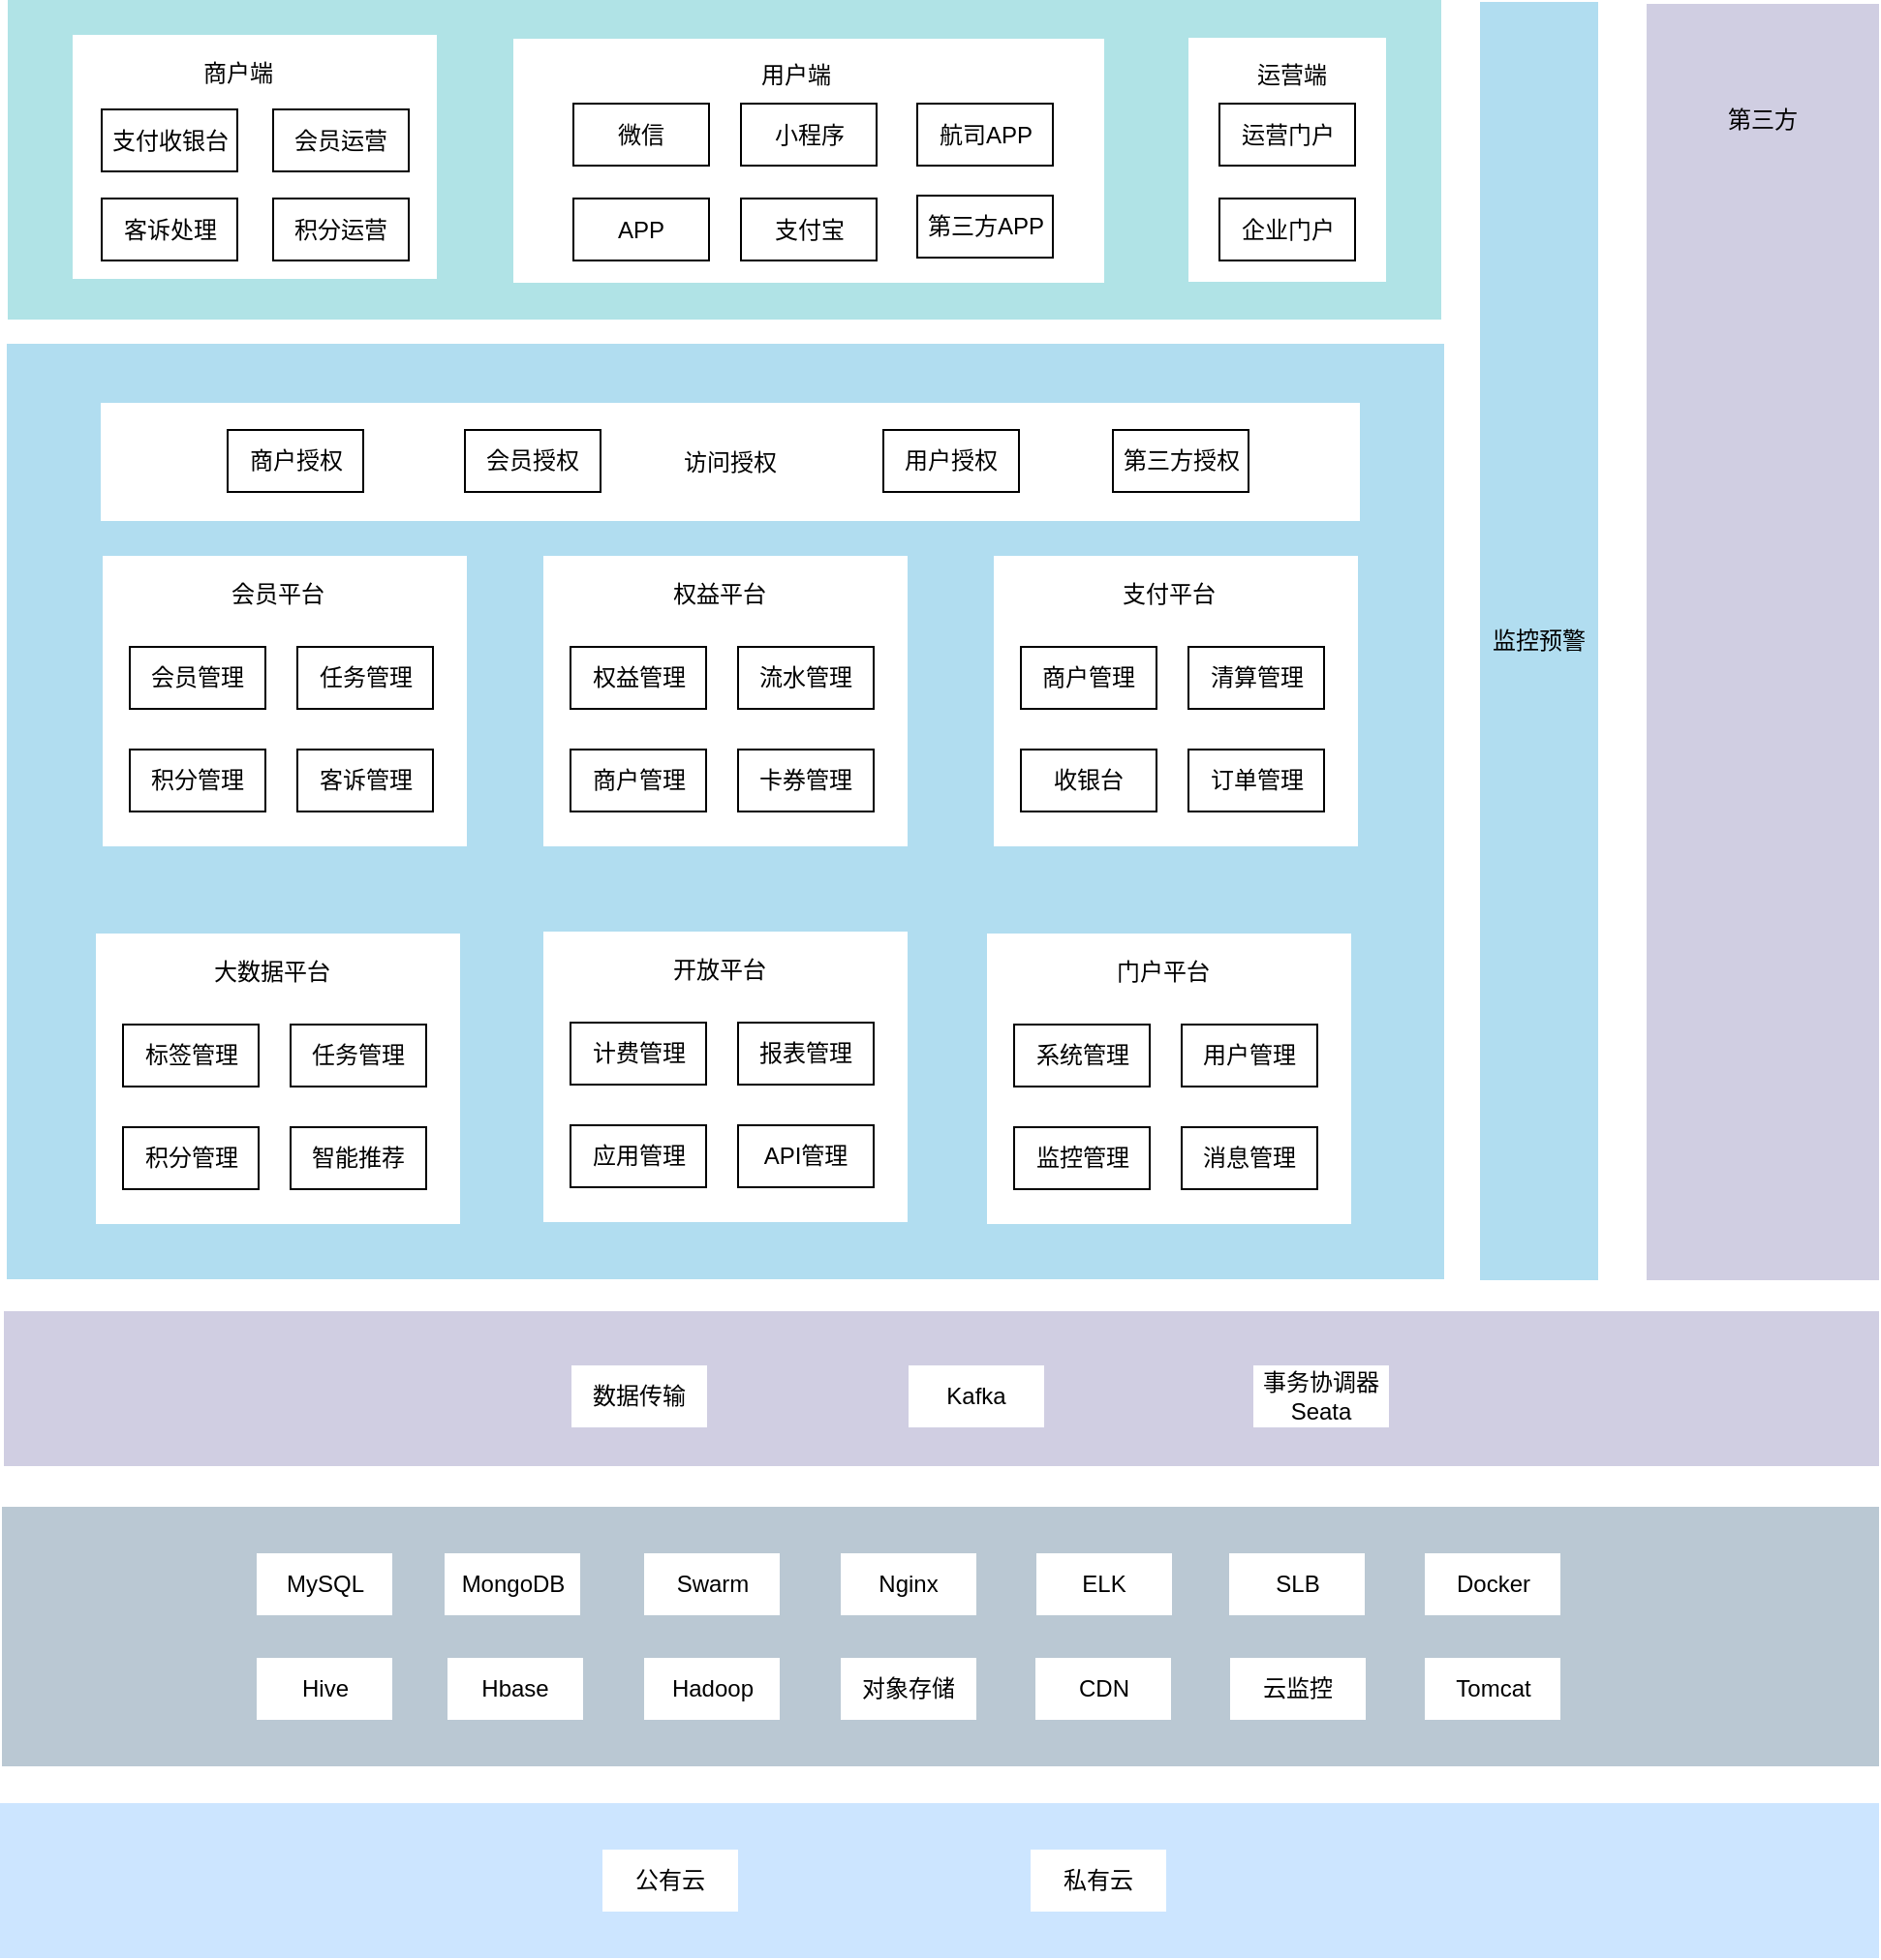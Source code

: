 <mxfile pages="1" version="11.2.4" type="github"><diagram id="NzfkLRakBl-aWR2sNUwm" name="Page-1"><mxGraphModel dx="2050" dy="1080" grid="0" gridSize="10" guides="1" tooltips="1" connect="1" arrows="1" fold="1" page="0" pageScale="1" pageWidth="827" pageHeight="1169" math="0" shadow="0"><root><mxCell id="0"/><mxCell id="1" parent="0"/><mxCell id="3Fnt4mqlotOoZ6IfhGsN-130" value="" style="rounded=0;whiteSpace=wrap;html=1;strokeColor=none;fillColor=#b0e3e6;" vertex="1" parent="1"><mxGeometry x="-155" y="30" width="740" height="165" as="geometry"/></mxCell><mxCell id="3Fnt4mqlotOoZ6IfhGsN-113" value="" style="rounded=0;whiteSpace=wrap;html=1;strokeColor=none;fillColor=#b1ddf0;" vertex="1" parent="1"><mxGeometry x="-155.5" y="207.5" width="742" height="483" as="geometry"/></mxCell><mxCell id="3Fnt4mqlotOoZ6IfhGsN-93" value="" style="rounded=0;whiteSpace=wrap;html=1;fillColor=#cce5ff;strokeColor=none;" vertex="1" parent="1"><mxGeometry x="-159" y="961" width="970" height="80" as="geometry"/></mxCell><mxCell id="3Fnt4mqlotOoZ6IfhGsN-49" value="" style="rounded=0;whiteSpace=wrap;html=1;strokeColor=none;" vertex="1" parent="1"><mxGeometry x="-106" y="317" width="188" height="150" as="geometry"/></mxCell><mxCell id="3Fnt4mqlotOoZ6IfhGsN-28" value="访问授权" style="rounded=0;whiteSpace=wrap;html=1;strokeColor=none;" vertex="1" parent="1"><mxGeometry x="-107" y="238" width="650" height="61" as="geometry"/></mxCell><mxCell id="3Fnt4mqlotOoZ6IfhGsN-18" value="" style="rounded=0;whiteSpace=wrap;html=1;strokeColor=none;" vertex="1" parent="1"><mxGeometry x="-121.5" y="48" width="188" height="126" as="geometry"/></mxCell><mxCell id="3Fnt4mqlotOoZ6IfhGsN-19" value="商户端" style="text;html=1;strokeColor=none;fillColor=none;align=center;verticalAlign=middle;whiteSpace=wrap;rounded=0;" vertex="1" parent="1"><mxGeometry x="-56.5" y="58" width="40" height="20" as="geometry"/></mxCell><mxCell id="3Fnt4mqlotOoZ6IfhGsN-20" value="" style="rounded=0;whiteSpace=wrap;html=1;strokeColor=none;" vertex="1" parent="1"><mxGeometry x="106" y="50" width="305" height="126" as="geometry"/></mxCell><mxCell id="3Fnt4mqlotOoZ6IfhGsN-21" value="用户端" style="text;html=1;strokeColor=none;fillColor=none;align=center;verticalAlign=middle;whiteSpace=wrap;rounded=0;" vertex="1" parent="1"><mxGeometry x="232" y="59" width="40" height="20" as="geometry"/></mxCell><mxCell id="3Fnt4mqlotOoZ6IfhGsN-22" value="" style="rounded=0;whiteSpace=wrap;html=1;strokeColor=none;" vertex="1" parent="1"><mxGeometry x="454.5" y="49.5" width="102" height="126" as="geometry"/></mxCell><mxCell id="3Fnt4mqlotOoZ6IfhGsN-23" value="运营端" style="text;html=1;strokeColor=none;fillColor=none;align=center;verticalAlign=middle;whiteSpace=wrap;rounded=0;" vertex="1" parent="1"><mxGeometry x="487.5" y="59" width="40" height="20" as="geometry"/></mxCell><mxCell id="3Fnt4mqlotOoZ6IfhGsN-24" value="" style="rounded=0;whiteSpace=wrap;html=1;fillColor=#d0cee2;strokeColor=none;" vertex="1" parent="1"><mxGeometry x="691" y="32" width="120" height="659" as="geometry"/></mxCell><mxCell id="3Fnt4mqlotOoZ6IfhGsN-25" value="第三方" style="text;html=1;strokeColor=none;fillColor=none;align=center;verticalAlign=middle;whiteSpace=wrap;rounded=0;" vertex="1" parent="1"><mxGeometry x="731" y="82" width="40" height="20" as="geometry"/></mxCell><mxCell id="3Fnt4mqlotOoZ6IfhGsN-26" value="监控预警" style="rounded=0;whiteSpace=wrap;html=1;fillColor=#b1ddf0;strokeColor=none;" vertex="1" parent="1"><mxGeometry x="605" y="31" width="61" height="660" as="geometry"/></mxCell><mxCell id="3Fnt4mqlotOoZ6IfhGsN-29" value="" style="rounded=0;whiteSpace=wrap;html=1;fillColor=#bac8d3;strokeColor=none;" vertex="1" parent="1"><mxGeometry x="-158" y="808" width="969" height="134" as="geometry"/></mxCell><mxCell id="3Fnt4mqlotOoZ6IfhGsN-30" value="MySQL" style="rounded=0;whiteSpace=wrap;html=1;strokeColor=none;" vertex="1" parent="1"><mxGeometry x="-26.5" y="832" width="70" height="32" as="geometry"/></mxCell><mxCell id="3Fnt4mqlotOoZ6IfhGsN-31" value="MongoDB" style="rounded=0;whiteSpace=wrap;html=1;strokeColor=none;" vertex="1" parent="1"><mxGeometry x="70.5" y="832" width="70" height="32" as="geometry"/></mxCell><mxCell id="3Fnt4mqlotOoZ6IfhGsN-35" value="SLB" style="rounded=0;whiteSpace=wrap;html=1;strokeColor=none;" vertex="1" parent="1"><mxGeometry x="475.5" y="832" width="70" height="32" as="geometry"/></mxCell><mxCell id="3Fnt4mqlotOoZ6IfhGsN-36" value="Docker" style="rounded=0;whiteSpace=wrap;html=1;strokeColor=none;" vertex="1" parent="1"><mxGeometry x="576.5" y="832" width="70" height="32" as="geometry"/></mxCell><mxCell id="3Fnt4mqlotOoZ6IfhGsN-37" value="Swarm" style="rounded=0;whiteSpace=wrap;html=1;strokeColor=none;" vertex="1" parent="1"><mxGeometry x="173.5" y="832" width="70" height="32" as="geometry"/></mxCell><mxCell id="3Fnt4mqlotOoZ6IfhGsN-39" value="Hive" style="rounded=0;whiteSpace=wrap;html=1;strokeColor=none;" vertex="1" parent="1"><mxGeometry x="-26.5" y="886" width="70" height="32" as="geometry"/></mxCell><mxCell id="3Fnt4mqlotOoZ6IfhGsN-40" value="Hbase" style="rounded=0;whiteSpace=wrap;html=1;strokeColor=none;" vertex="1" parent="1"><mxGeometry x="72" y="886" width="70" height="32" as="geometry"/></mxCell><mxCell id="3Fnt4mqlotOoZ6IfhGsN-41" value="Hadoop" style="rounded=0;whiteSpace=wrap;html=1;strokeColor=none;" vertex="1" parent="1"><mxGeometry x="173.5" y="886" width="70" height="32" as="geometry"/></mxCell><mxCell id="3Fnt4mqlotOoZ6IfhGsN-42" value="对象存储" style="rounded=0;whiteSpace=wrap;html=1;strokeColor=none;" vertex="1" parent="1"><mxGeometry x="275" y="886" width="70" height="32" as="geometry"/></mxCell><mxCell id="3Fnt4mqlotOoZ6IfhGsN-43" value="CDN" style="rounded=0;whiteSpace=wrap;html=1;strokeColor=none;" vertex="1" parent="1"><mxGeometry x="375.5" y="886" width="70" height="32" as="geometry"/></mxCell><mxCell id="3Fnt4mqlotOoZ6IfhGsN-44" value="云监控" style="rounded=0;whiteSpace=wrap;html=1;strokeColor=none;" vertex="1" parent="1"><mxGeometry x="476" y="886" width="70" height="32" as="geometry"/></mxCell><mxCell id="3Fnt4mqlotOoZ6IfhGsN-45" value="Tomcat" style="rounded=0;whiteSpace=wrap;html=1;strokeColor=none;" vertex="1" parent="1"><mxGeometry x="576.5" y="886" width="70" height="32" as="geometry"/></mxCell><mxCell id="3Fnt4mqlotOoZ6IfhGsN-46" value="Nginx" style="rounded=0;whiteSpace=wrap;html=1;strokeColor=none;" vertex="1" parent="1"><mxGeometry x="275" y="832" width="70" height="32" as="geometry"/></mxCell><mxCell id="3Fnt4mqlotOoZ6IfhGsN-47" value="ELK" style="rounded=0;whiteSpace=wrap;html=1;strokeColor=none;" vertex="1" parent="1"><mxGeometry x="376" y="832" width="70" height="32" as="geometry"/></mxCell><mxCell id="3Fnt4mqlotOoZ6IfhGsN-50" value="会员平台" style="text;html=1;strokeColor=none;fillColor=none;align=center;verticalAlign=middle;whiteSpace=wrap;rounded=0;" vertex="1" parent="1"><mxGeometry x="-41" y="327" width="51" height="20" as="geometry"/></mxCell><mxCell id="3Fnt4mqlotOoZ6IfhGsN-52" value="会员管理" style="rounded=0;whiteSpace=wrap;html=1;strokeColor=#000000;" vertex="1" parent="1"><mxGeometry x="-92" y="364" width="70" height="32" as="geometry"/></mxCell><mxCell id="3Fnt4mqlotOoZ6IfhGsN-53" value="任务管理" style="rounded=0;whiteSpace=wrap;html=1;strokeColor=#000000;" vertex="1" parent="1"><mxGeometry x="-5.5" y="364" width="70" height="32" as="geometry"/></mxCell><mxCell id="3Fnt4mqlotOoZ6IfhGsN-54" value="" style="rounded=0;whiteSpace=wrap;html=1;strokeColor=none;" vertex="1" parent="1"><mxGeometry x="121.5" y="317" width="188" height="150" as="geometry"/></mxCell><mxCell id="3Fnt4mqlotOoZ6IfhGsN-55" value="权益平台" style="text;html=1;strokeColor=none;fillColor=none;align=center;verticalAlign=middle;whiteSpace=wrap;rounded=0;" vertex="1" parent="1"><mxGeometry x="186.5" y="327" width="51" height="20" as="geometry"/></mxCell><mxCell id="3Fnt4mqlotOoZ6IfhGsN-56" value="权益管理" style="rounded=0;whiteSpace=wrap;html=1;strokeColor=#000000;" vertex="1" parent="1"><mxGeometry x="135.5" y="364" width="70" height="32" as="geometry"/></mxCell><mxCell id="3Fnt4mqlotOoZ6IfhGsN-57" value="流水管理" style="rounded=0;whiteSpace=wrap;html=1;strokeColor=#000000;" vertex="1" parent="1"><mxGeometry x="222" y="364" width="70" height="32" as="geometry"/></mxCell><mxCell id="3Fnt4mqlotOoZ6IfhGsN-58" value="" style="rounded=0;whiteSpace=wrap;html=1;strokeColor=none;" vertex="1" parent="1"><mxGeometry x="354" y="317" width="188" height="150" as="geometry"/></mxCell><mxCell id="3Fnt4mqlotOoZ6IfhGsN-59" value="支付平台" style="text;html=1;strokeColor=none;fillColor=none;align=center;verticalAlign=middle;whiteSpace=wrap;rounded=0;" vertex="1" parent="1"><mxGeometry x="419" y="327" width="51" height="20" as="geometry"/></mxCell><mxCell id="3Fnt4mqlotOoZ6IfhGsN-60" value="商户管理" style="rounded=0;whiteSpace=wrap;html=1;strokeColor=#000000;" vertex="1" parent="1"><mxGeometry x="368" y="364" width="70" height="32" as="geometry"/></mxCell><mxCell id="3Fnt4mqlotOoZ6IfhGsN-61" value="清算管理" style="rounded=0;whiteSpace=wrap;html=1;strokeColor=#000000;" vertex="1" parent="1"><mxGeometry x="454.5" y="364" width="70" height="32" as="geometry"/></mxCell><mxCell id="3Fnt4mqlotOoZ6IfhGsN-62" value="收银台" style="rounded=0;whiteSpace=wrap;html=1;strokeColor=#000000;" vertex="1" parent="1"><mxGeometry x="368" y="417" width="70" height="32" as="geometry"/></mxCell><mxCell id="3Fnt4mqlotOoZ6IfhGsN-63" value="订单管理" style="rounded=0;whiteSpace=wrap;html=1;strokeColor=#000000;" vertex="1" parent="1"><mxGeometry x="454.5" y="417" width="70" height="32" as="geometry"/></mxCell><mxCell id="3Fnt4mqlotOoZ6IfhGsN-64" value="积分管理" style="rounded=0;whiteSpace=wrap;html=1;strokeColor=#000000;" vertex="1" parent="1"><mxGeometry x="-92" y="417" width="70" height="32" as="geometry"/></mxCell><mxCell id="3Fnt4mqlotOoZ6IfhGsN-65" value="客诉管理" style="rounded=0;whiteSpace=wrap;html=1;strokeColor=#000000;" vertex="1" parent="1"><mxGeometry x="-5.5" y="417" width="70" height="32" as="geometry"/></mxCell><mxCell id="3Fnt4mqlotOoZ6IfhGsN-66" value="" style="rounded=0;whiteSpace=wrap;html=1;strokeColor=none;" vertex="1" parent="1"><mxGeometry x="-109.5" y="512" width="188" height="150" as="geometry"/></mxCell><mxCell id="3Fnt4mqlotOoZ6IfhGsN-67" value="大数据平台" style="text;html=1;strokeColor=none;fillColor=none;align=center;verticalAlign=middle;whiteSpace=wrap;rounded=0;" vertex="1" parent="1"><mxGeometry x="-50.5" y="522" width="63" height="20" as="geometry"/></mxCell><mxCell id="3Fnt4mqlotOoZ6IfhGsN-68" value="标签管理" style="rounded=0;whiteSpace=wrap;html=1;strokeColor=#000000;" vertex="1" parent="1"><mxGeometry x="-95.5" y="559" width="70" height="32" as="geometry"/></mxCell><mxCell id="3Fnt4mqlotOoZ6IfhGsN-69" value="任务管理" style="rounded=0;whiteSpace=wrap;html=1;strokeColor=#000000;" vertex="1" parent="1"><mxGeometry x="-9" y="559" width="70" height="32" as="geometry"/></mxCell><mxCell id="3Fnt4mqlotOoZ6IfhGsN-70" value="积分管理" style="rounded=0;whiteSpace=wrap;html=1;strokeColor=#000000;" vertex="1" parent="1"><mxGeometry x="-95.5" y="612" width="70" height="32" as="geometry"/></mxCell><mxCell id="3Fnt4mqlotOoZ6IfhGsN-71" value="智能推荐" style="rounded=0;whiteSpace=wrap;html=1;strokeColor=#000000;" vertex="1" parent="1"><mxGeometry x="-9" y="612" width="70" height="32" as="geometry"/></mxCell><mxCell id="3Fnt4mqlotOoZ6IfhGsN-72" value="" style="rounded=0;whiteSpace=wrap;html=1;fillColor=#d0cee2;strokeColor=none;" vertex="1" parent="1"><mxGeometry x="-157" y="707" width="968" height="80" as="geometry"/></mxCell><mxCell id="3Fnt4mqlotOoZ6IfhGsN-76" value="数据传输" style="rounded=0;whiteSpace=wrap;html=1;strokeColor=none;" vertex="1" parent="1"><mxGeometry x="136" y="735" width="70" height="32" as="geometry"/></mxCell><mxCell id="3Fnt4mqlotOoZ6IfhGsN-77" value="Kafka" style="rounded=0;whiteSpace=wrap;html=1;strokeColor=none;" vertex="1" parent="1"><mxGeometry x="310" y="735" width="70" height="32" as="geometry"/></mxCell><mxCell id="3Fnt4mqlotOoZ6IfhGsN-91" value="事务协调器Seata" style="rounded=0;whiteSpace=wrap;html=1;strokeColor=none;" vertex="1" parent="1"><mxGeometry x="488" y="735" width="70" height="32" as="geometry"/></mxCell><mxCell id="3Fnt4mqlotOoZ6IfhGsN-92" value="公有云" style="rounded=0;whiteSpace=wrap;html=1;strokeColor=none;" vertex="1" parent="1"><mxGeometry x="152" y="985" width="70" height="32" as="geometry"/></mxCell><mxCell id="3Fnt4mqlotOoZ6IfhGsN-94" value="私有云" style="rounded=0;whiteSpace=wrap;html=1;strokeColor=none;" vertex="1" parent="1"><mxGeometry x="373" y="985" width="70" height="32" as="geometry"/></mxCell><mxCell id="3Fnt4mqlotOoZ6IfhGsN-95" value="" style="rounded=0;whiteSpace=wrap;html=1;strokeColor=none;" vertex="1" parent="1"><mxGeometry x="121.5" y="511" width="188" height="150" as="geometry"/></mxCell><mxCell id="3Fnt4mqlotOoZ6IfhGsN-96" value="开放平台" style="text;html=1;strokeColor=none;fillColor=none;align=center;verticalAlign=middle;whiteSpace=wrap;rounded=0;" vertex="1" parent="1"><mxGeometry x="186.5" y="521" width="51" height="20" as="geometry"/></mxCell><mxCell id="3Fnt4mqlotOoZ6IfhGsN-97" value="计费管理" style="rounded=0;whiteSpace=wrap;html=1;strokeColor=#000000;" vertex="1" parent="1"><mxGeometry x="135.5" y="558" width="70" height="32" as="geometry"/></mxCell><mxCell id="3Fnt4mqlotOoZ6IfhGsN-98" value="报表管理" style="rounded=0;whiteSpace=wrap;html=1;strokeColor=#000000;" vertex="1" parent="1"><mxGeometry x="222" y="558" width="70" height="32" as="geometry"/></mxCell><mxCell id="3Fnt4mqlotOoZ6IfhGsN-99" value="应用管理" style="rounded=0;whiteSpace=wrap;html=1;strokeColor=#000000;" vertex="1" parent="1"><mxGeometry x="135.5" y="611" width="70" height="32" as="geometry"/></mxCell><mxCell id="3Fnt4mqlotOoZ6IfhGsN-100" value="API管理" style="rounded=0;whiteSpace=wrap;html=1;strokeColor=#000000;" vertex="1" parent="1"><mxGeometry x="222" y="611" width="70" height="32" as="geometry"/></mxCell><mxCell id="3Fnt4mqlotOoZ6IfhGsN-101" value="" style="rounded=0;whiteSpace=wrap;html=1;strokeColor=none;" vertex="1" parent="1"><mxGeometry x="350.5" y="512" width="188" height="150" as="geometry"/></mxCell><mxCell id="3Fnt4mqlotOoZ6IfhGsN-102" value="门户平台" style="text;html=1;strokeColor=none;fillColor=none;align=center;verticalAlign=middle;whiteSpace=wrap;rounded=0;" vertex="1" parent="1"><mxGeometry x="415.5" y="522" width="51" height="20" as="geometry"/></mxCell><mxCell id="3Fnt4mqlotOoZ6IfhGsN-103" value="系统管理" style="rounded=0;whiteSpace=wrap;html=1;strokeColor=#000000;" vertex="1" parent="1"><mxGeometry x="364.5" y="559" width="70" height="32" as="geometry"/></mxCell><mxCell id="3Fnt4mqlotOoZ6IfhGsN-104" value="用户管理" style="rounded=0;whiteSpace=wrap;html=1;strokeColor=#000000;" vertex="1" parent="1"><mxGeometry x="451" y="559" width="70" height="32" as="geometry"/></mxCell><mxCell id="3Fnt4mqlotOoZ6IfhGsN-105" value="监控管理" style="rounded=0;whiteSpace=wrap;html=1;strokeColor=#000000;" vertex="1" parent="1"><mxGeometry x="364.5" y="612" width="70" height="32" as="geometry"/></mxCell><mxCell id="3Fnt4mqlotOoZ6IfhGsN-106" value="消息管理" style="rounded=0;whiteSpace=wrap;html=1;strokeColor=#000000;" vertex="1" parent="1"><mxGeometry x="451" y="612" width="70" height="32" as="geometry"/></mxCell><mxCell id="3Fnt4mqlotOoZ6IfhGsN-107" value="商户管理" style="rounded=0;whiteSpace=wrap;html=1;strokeColor=#000000;" vertex="1" parent="1"><mxGeometry x="135.5" y="417" width="70" height="32" as="geometry"/></mxCell><mxCell id="3Fnt4mqlotOoZ6IfhGsN-108" value="卡券管理" style="rounded=0;whiteSpace=wrap;html=1;strokeColor=#000000;" vertex="1" parent="1"><mxGeometry x="222" y="417" width="70" height="32" as="geometry"/></mxCell><mxCell id="3Fnt4mqlotOoZ6IfhGsN-109" value="会员授权" style="rounded=0;whiteSpace=wrap;html=1;strokeColor=#000000;" vertex="1" parent="1"><mxGeometry x="81" y="252" width="70" height="32" as="geometry"/></mxCell><mxCell id="3Fnt4mqlotOoZ6IfhGsN-110" value="用户授权" style="rounded=0;whiteSpace=wrap;html=1;strokeColor=#000000;" vertex="1" parent="1"><mxGeometry x="297" y="252" width="70" height="32" as="geometry"/></mxCell><mxCell id="3Fnt4mqlotOoZ6IfhGsN-111" value="商户授权" style="rounded=0;whiteSpace=wrap;html=1;strokeColor=#000000;" vertex="1" parent="1"><mxGeometry x="-41.5" y="252" width="70" height="32" as="geometry"/></mxCell><mxCell id="3Fnt4mqlotOoZ6IfhGsN-112" value="第三方授权" style="rounded=0;whiteSpace=wrap;html=1;strokeColor=#000000;" vertex="1" parent="1"><mxGeometry x="415.5" y="252" width="70" height="32" as="geometry"/></mxCell><mxCell id="3Fnt4mqlotOoZ6IfhGsN-117" value="微信" style="rounded=0;whiteSpace=wrap;html=1;strokeColor=#000000;" vertex="1" parent="1"><mxGeometry x="137" y="83.5" width="70" height="32" as="geometry"/></mxCell><mxCell id="3Fnt4mqlotOoZ6IfhGsN-118" value="小程序" style="rounded=0;whiteSpace=wrap;html=1;strokeColor=#000000;" vertex="1" parent="1"><mxGeometry x="223.5" y="83.5" width="70" height="32" as="geometry"/></mxCell><mxCell id="3Fnt4mqlotOoZ6IfhGsN-119" value="APP" style="rounded=0;whiteSpace=wrap;html=1;strokeColor=#000000;" vertex="1" parent="1"><mxGeometry x="137" y="132.5" width="70" height="32" as="geometry"/></mxCell><mxCell id="3Fnt4mqlotOoZ6IfhGsN-120" value="支付宝" style="rounded=0;whiteSpace=wrap;html=1;strokeColor=#000000;" vertex="1" parent="1"><mxGeometry x="223.5" y="132.5" width="70" height="32" as="geometry"/></mxCell><mxCell id="3Fnt4mqlotOoZ6IfhGsN-122" value="企业门户" style="rounded=0;whiteSpace=wrap;html=1;strokeColor=#000000;" vertex="1" parent="1"><mxGeometry x="470.5" y="132.5" width="70" height="32" as="geometry"/></mxCell><mxCell id="3Fnt4mqlotOoZ6IfhGsN-123" value="运营门户" style="rounded=0;whiteSpace=wrap;html=1;strokeColor=#000000;" vertex="1" parent="1"><mxGeometry x="470.5" y="83.5" width="70" height="32" as="geometry"/></mxCell><mxCell id="3Fnt4mqlotOoZ6IfhGsN-124" value="航司APP" style="rounded=0;whiteSpace=wrap;html=1;strokeColor=#000000;" vertex="1" parent="1"><mxGeometry x="314.5" y="83.5" width="70" height="32" as="geometry"/></mxCell><mxCell id="3Fnt4mqlotOoZ6IfhGsN-125" value="第三方APP" style="rounded=0;whiteSpace=wrap;html=1;strokeColor=#000000;" vertex="1" parent="1"><mxGeometry x="314.5" y="131" width="70" height="32" as="geometry"/></mxCell><mxCell id="3Fnt4mqlotOoZ6IfhGsN-126" value="支付收银台" style="rounded=0;whiteSpace=wrap;html=1;strokeColor=#000000;" vertex="1" parent="1"><mxGeometry x="-106.5" y="86.5" width="70" height="32" as="geometry"/></mxCell><mxCell id="3Fnt4mqlotOoZ6IfhGsN-127" value="会员运营" style="rounded=0;whiteSpace=wrap;html=1;strokeColor=#000000;" vertex="1" parent="1"><mxGeometry x="-18" y="86.5" width="70" height="32" as="geometry"/></mxCell><mxCell id="3Fnt4mqlotOoZ6IfhGsN-128" value="客诉处理" style="rounded=0;whiteSpace=wrap;html=1;strokeColor=#000000;" vertex="1" parent="1"><mxGeometry x="-106.5" y="132.5" width="70" height="32" as="geometry"/></mxCell><mxCell id="3Fnt4mqlotOoZ6IfhGsN-129" value="积分运营" style="rounded=0;whiteSpace=wrap;html=1;strokeColor=#000000;" vertex="1" parent="1"><mxGeometry x="-18" y="132.5" width="70" height="32" as="geometry"/></mxCell></root></mxGraphModel></diagram></mxfile>